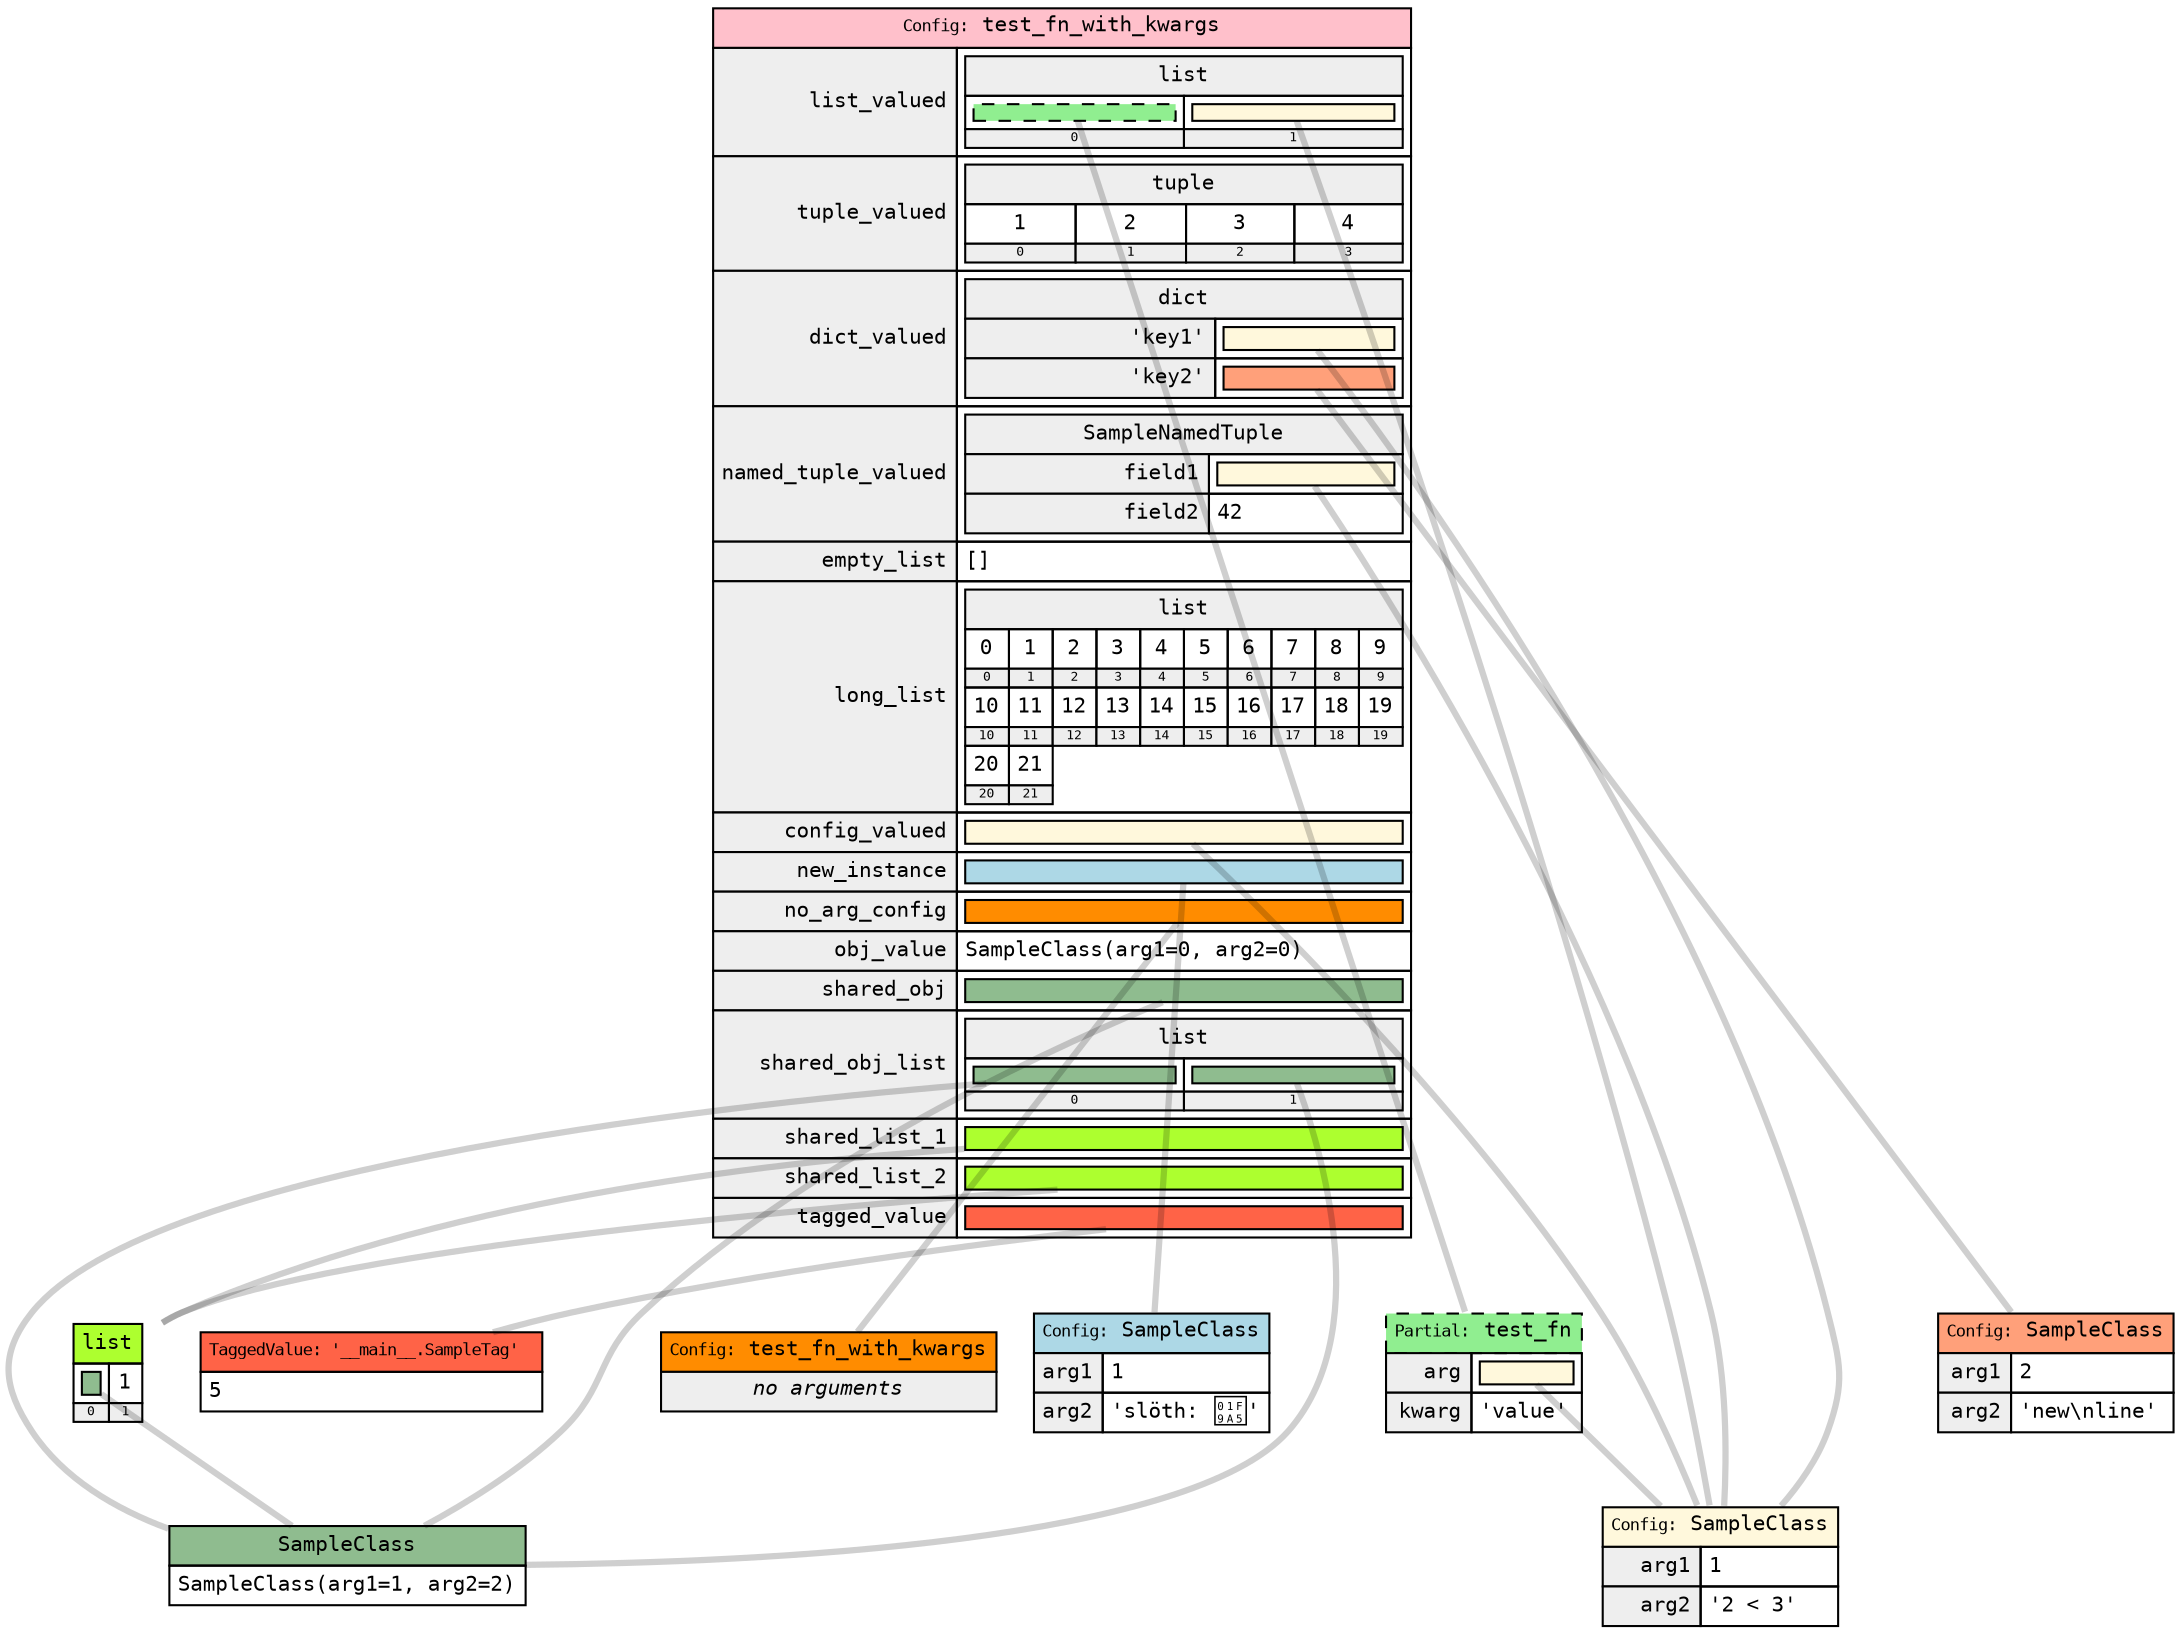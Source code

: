 graph {
	graph [overlap=false]
	node [fontname=Courier fontsize=10 margin=0 shape=none]
	edge [color="#00000030" penwidth=3]
	2 [label=<<table border="0" cellspacing="0" cellborder="1" cellpadding="3"><tr><td colspan="2" bgcolor="#fff8dc" style="solid"><font point-size="8">Config:</font>&nbsp;SampleClass</td></tr><tr><td align="right" bgcolor="#eeeeee">arg1</td><td align="left">1</td></tr><tr><td align="right" bgcolor="#eeeeee">arg2</td><td align="left">&#x27;2 &lt; 3&#x27;</td></tr></table>>]
		1:0:c -- 2:c
	1 [label=<<table border="0" cellspacing="0" cellborder="1" cellpadding="3"><tr><td colspan="2" bgcolor="#90ee90" style="dashed"><font point-size="8">Partial:</font>&nbsp;test_fn</td></tr><tr><td align="right" bgcolor="#eeeeee">arg</td><td align="left"><table border="0" cellspacing="0" cellborder="1" cellpadding="3" style="solid"><tr><td port="0" bgcolor="#fff8dc" style="solid"></td></tr></table></td></tr><tr><td align="right" bgcolor="#eeeeee">kwarg</td><td align="left">&#x27;value&#x27;</td></tr></table>>]
		0:1:c -- 1:c
		0:2:c -- 2:c
		0:3:c -- 2:c
	3 [label=<<table border="0" cellspacing="0" cellborder="1" cellpadding="3"><tr><td colspan="2" bgcolor="#ffa07a" style="solid"><font point-size="8">Config:</font>&nbsp;SampleClass</td></tr><tr><td align="right" bgcolor="#eeeeee">arg1</td><td align="left">2</td></tr><tr><td align="right" bgcolor="#eeeeee">arg2</td><td align="left">&#x27;new\nline&#x27;</td></tr></table>>]
		0:4:c -- 3:c
		0:5:c -- 2:c
		0:6:c -- 2:c
	4 [label=<<table border="0" cellspacing="0" cellborder="1" cellpadding="3"><tr><td colspan="2" bgcolor="#add8e6" style="solid"><font point-size="8">Config:</font>&nbsp;SampleClass</td></tr><tr><td align="right" bgcolor="#eeeeee">arg1</td><td align="left">1</td></tr><tr><td align="right" bgcolor="#eeeeee">arg2</td><td align="left">&#x27;slöth: 🦥&#x27;</td></tr></table>>]
		0:7:c -- 4:c
	5 [label=<<table border="0" cellspacing="0" cellborder="1" cellpadding="3"><tr><td colspan="2" bgcolor="#ff8c00" style="solid"><font point-size="8">Config:</font>&nbsp;test_fn_with_kwargs</td></tr><tr><td colspan="2" bgcolor="#eeeeee" style="solid"><i>no arguments</i></td></tr></table>>]
		0:8:c -- 5:c
	6 [label=<<table border="0" cellspacing="0" cellborder="1" cellpadding="3"><tr><td colspan="1" bgcolor="#8fbc8f" style="solid">SampleClass</td></tr><tr><td>SampleClass(arg1=1, arg2=2)</td></tr></table>>]
		0:9:c -- 6:c
		0:10:c -- 6:c
		0:11:c -- 6:c
		7:12:c -- 6:c
	7 [label=<<table border="0" cellspacing="0" cellborder="1" cellpadding="3"><tr><td colspan="2" bgcolor="#adff2f" style="solid">list</td></tr><tr><td><table border="0" cellspacing="0" cellborder="1" cellpadding="3" style="solid"><tr><td port="12" bgcolor="#8fbc8f" style="solid"></td></tr></table></td><td>1</td></tr><tr><td cellpadding="0" bgcolor="#eeeeee"><font point-size="6">0</font></td><td cellpadding="0" bgcolor="#eeeeee"><font point-size="6">1</font></td></tr></table>>]
		0:13:c -- 7:c
		0:14:c -- 7:c
	8 [label=<<table border="0" cellspacing="0" cellborder="1" cellpadding="3"><tr><td colspan="1" bgcolor="#ff6347" style="solid"><font point-size="8">TaggedValue: &#x27;__main__.SampleTag&#x27;</font>&nbsp;</td></tr><tr><td align="left">5</td></tr></table>>]
		0:15:c -- 8:c
	0 [label=<<table border="0" cellspacing="0" cellborder="1" cellpadding="3"><tr><td colspan="2" bgcolor="#ffc0cb" style="solid"><font point-size="8">Config:</font>&nbsp;test_fn_with_kwargs</td></tr><tr><td align="right" bgcolor="#eeeeee">list_valued</td><td align="left"><table border="0" cellspacing="0" cellborder="1" cellpadding="3"><tr><td colspan="2" bgcolor="#eeeeee" style="solid">list</td></tr><tr><td><table border="0" cellspacing="0" cellborder="1" cellpadding="3" style="dashed"><tr><td port="1" bgcolor="#90ee90" style="dashed"></td></tr></table></td><td><table border="0" cellspacing="0" cellborder="1" cellpadding="3" style="solid"><tr><td port="2" bgcolor="#fff8dc" style="solid"></td></tr></table></td></tr><tr><td cellpadding="0" bgcolor="#eeeeee"><font point-size="6">0</font></td><td cellpadding="0" bgcolor="#eeeeee"><font point-size="6">1</font></td></tr></table></td></tr><tr><td align="right" bgcolor="#eeeeee">tuple_valued</td><td align="left"><table border="0" cellspacing="0" cellborder="1" cellpadding="3"><tr><td colspan="4" bgcolor="#eeeeee" style="solid">tuple</td></tr><tr><td>1</td><td>2</td><td>3</td><td>4</td></tr><tr><td cellpadding="0" bgcolor="#eeeeee"><font point-size="6">0</font></td><td cellpadding="0" bgcolor="#eeeeee"><font point-size="6">1</font></td><td cellpadding="0" bgcolor="#eeeeee"><font point-size="6">2</font></td><td cellpadding="0" bgcolor="#eeeeee"><font point-size="6">3</font></td></tr></table></td></tr><tr><td align="right" bgcolor="#eeeeee">dict_valued</td><td align="left"><table border="0" cellspacing="0" cellborder="1" cellpadding="3"><tr><td colspan="2" bgcolor="#eeeeee" style="solid">dict</td></tr><tr><td align="right" bgcolor="#eeeeee">'key1'</td><td align="left"><table border="0" cellspacing="0" cellborder="1" cellpadding="3" style="solid"><tr><td port="3" bgcolor="#fff8dc" style="solid"></td></tr></table></td></tr><tr><td align="right" bgcolor="#eeeeee">'key2'</td><td align="left"><table border="0" cellspacing="0" cellborder="1" cellpadding="3" style="solid"><tr><td port="4" bgcolor="#ffa07a" style="solid"></td></tr></table></td></tr></table></td></tr><tr><td align="right" bgcolor="#eeeeee">named_tuple_valued</td><td align="left"><table border="0" cellspacing="0" cellborder="1" cellpadding="3"><tr><td colspan="2" bgcolor="#eeeeee" style="solid">SampleNamedTuple</td></tr><tr><td align="right" bgcolor="#eeeeee">field1</td><td align="left"><table border="0" cellspacing="0" cellborder="1" cellpadding="3" style="solid"><tr><td port="5" bgcolor="#fff8dc" style="solid"></td></tr></table></td></tr><tr><td align="right" bgcolor="#eeeeee">field2</td><td align="left">42</td></tr></table></td></tr><tr><td align="right" bgcolor="#eeeeee">empty_list</td><td align="left">[]</td></tr><tr><td align="right" bgcolor="#eeeeee">long_list</td><td align="left"><table border="0" cellspacing="0" cellborder="1" cellpadding="3"><tr><td colspan="10" bgcolor="#eeeeee" style="solid">list</td></tr><tr><td>0</td><td>1</td><td>2</td><td>3</td><td>4</td><td>5</td><td>6</td><td>7</td><td>8</td><td>9</td></tr><tr><td cellpadding="0" bgcolor="#eeeeee"><font point-size="6">0</font></td><td cellpadding="0" bgcolor="#eeeeee"><font point-size="6">1</font></td><td cellpadding="0" bgcolor="#eeeeee"><font point-size="6">2</font></td><td cellpadding="0" bgcolor="#eeeeee"><font point-size="6">3</font></td><td cellpadding="0" bgcolor="#eeeeee"><font point-size="6">4</font></td><td cellpadding="0" bgcolor="#eeeeee"><font point-size="6">5</font></td><td cellpadding="0" bgcolor="#eeeeee"><font point-size="6">6</font></td><td cellpadding="0" bgcolor="#eeeeee"><font point-size="6">7</font></td><td cellpadding="0" bgcolor="#eeeeee"><font point-size="6">8</font></td><td cellpadding="0" bgcolor="#eeeeee"><font point-size="6">9</font></td></tr><tr><td>10</td><td>11</td><td>12</td><td>13</td><td>14</td><td>15</td><td>16</td><td>17</td><td>18</td><td>19</td></tr><tr><td cellpadding="0" bgcolor="#eeeeee"><font point-size="6">10</font></td><td cellpadding="0" bgcolor="#eeeeee"><font point-size="6">11</font></td><td cellpadding="0" bgcolor="#eeeeee"><font point-size="6">12</font></td><td cellpadding="0" bgcolor="#eeeeee"><font point-size="6">13</font></td><td cellpadding="0" bgcolor="#eeeeee"><font point-size="6">14</font></td><td cellpadding="0" bgcolor="#eeeeee"><font point-size="6">15</font></td><td cellpadding="0" bgcolor="#eeeeee"><font point-size="6">16</font></td><td cellpadding="0" bgcolor="#eeeeee"><font point-size="6">17</font></td><td cellpadding="0" bgcolor="#eeeeee"><font point-size="6">18</font></td><td cellpadding="0" bgcolor="#eeeeee"><font point-size="6">19</font></td></tr><tr><td>20</td><td>21</td></tr><tr><td cellpadding="0" bgcolor="#eeeeee"><font point-size="6">20</font></td><td cellpadding="0" bgcolor="#eeeeee"><font point-size="6">21</font></td></tr></table></td></tr><tr><td align="right" bgcolor="#eeeeee">config_valued</td><td align="left"><table border="0" cellspacing="0" cellborder="1" cellpadding="3" style="solid"><tr><td port="6" bgcolor="#fff8dc" style="solid"></td></tr></table></td></tr><tr><td align="right" bgcolor="#eeeeee">new_instance</td><td align="left"><table border="0" cellspacing="0" cellborder="1" cellpadding="3" style="solid"><tr><td port="7" bgcolor="#add8e6" style="solid"></td></tr></table></td></tr><tr><td align="right" bgcolor="#eeeeee">no_arg_config</td><td align="left"><table border="0" cellspacing="0" cellborder="1" cellpadding="3" style="solid"><tr><td port="8" bgcolor="#ff8c00" style="solid"></td></tr></table></td></tr><tr><td align="right" bgcolor="#eeeeee">obj_value</td><td align="left">SampleClass(arg1=0, arg2=0)</td></tr><tr><td align="right" bgcolor="#eeeeee">shared_obj</td><td align="left"><table border="0" cellspacing="0" cellborder="1" cellpadding="3" style="solid"><tr><td port="9" bgcolor="#8fbc8f" style="solid"></td></tr></table></td></tr><tr><td align="right" bgcolor="#eeeeee">shared_obj_list</td><td align="left"><table border="0" cellspacing="0" cellborder="1" cellpadding="3"><tr><td colspan="2" bgcolor="#eeeeee" style="solid">list</td></tr><tr><td><table border="0" cellspacing="0" cellborder="1" cellpadding="3" style="solid"><tr><td port="10" bgcolor="#8fbc8f" style="solid"></td></tr></table></td><td><table border="0" cellspacing="0" cellborder="1" cellpadding="3" style="solid"><tr><td port="11" bgcolor="#8fbc8f" style="solid"></td></tr></table></td></tr><tr><td cellpadding="0" bgcolor="#eeeeee"><font point-size="6">0</font></td><td cellpadding="0" bgcolor="#eeeeee"><font point-size="6">1</font></td></tr></table></td></tr><tr><td align="right" bgcolor="#eeeeee">shared_list_1</td><td align="left"><table border="0" cellspacing="0" cellborder="1" cellpadding="3" style="solid"><tr><td port="13" bgcolor="#adff2f" style="solid"></td></tr></table></td></tr><tr><td align="right" bgcolor="#eeeeee">shared_list_2</td><td align="left"><table border="0" cellspacing="0" cellborder="1" cellpadding="3" style="solid"><tr><td port="14" bgcolor="#adff2f" style="solid"></td></tr></table></td></tr><tr><td align="right" bgcolor="#eeeeee">tagged_value</td><td align="left"><table border="0" cellspacing="0" cellborder="1" cellpadding="3" style="solid"><tr><td port="15" bgcolor="#ff6347" style="solid"></td></tr></table></td></tr></table>>]
}